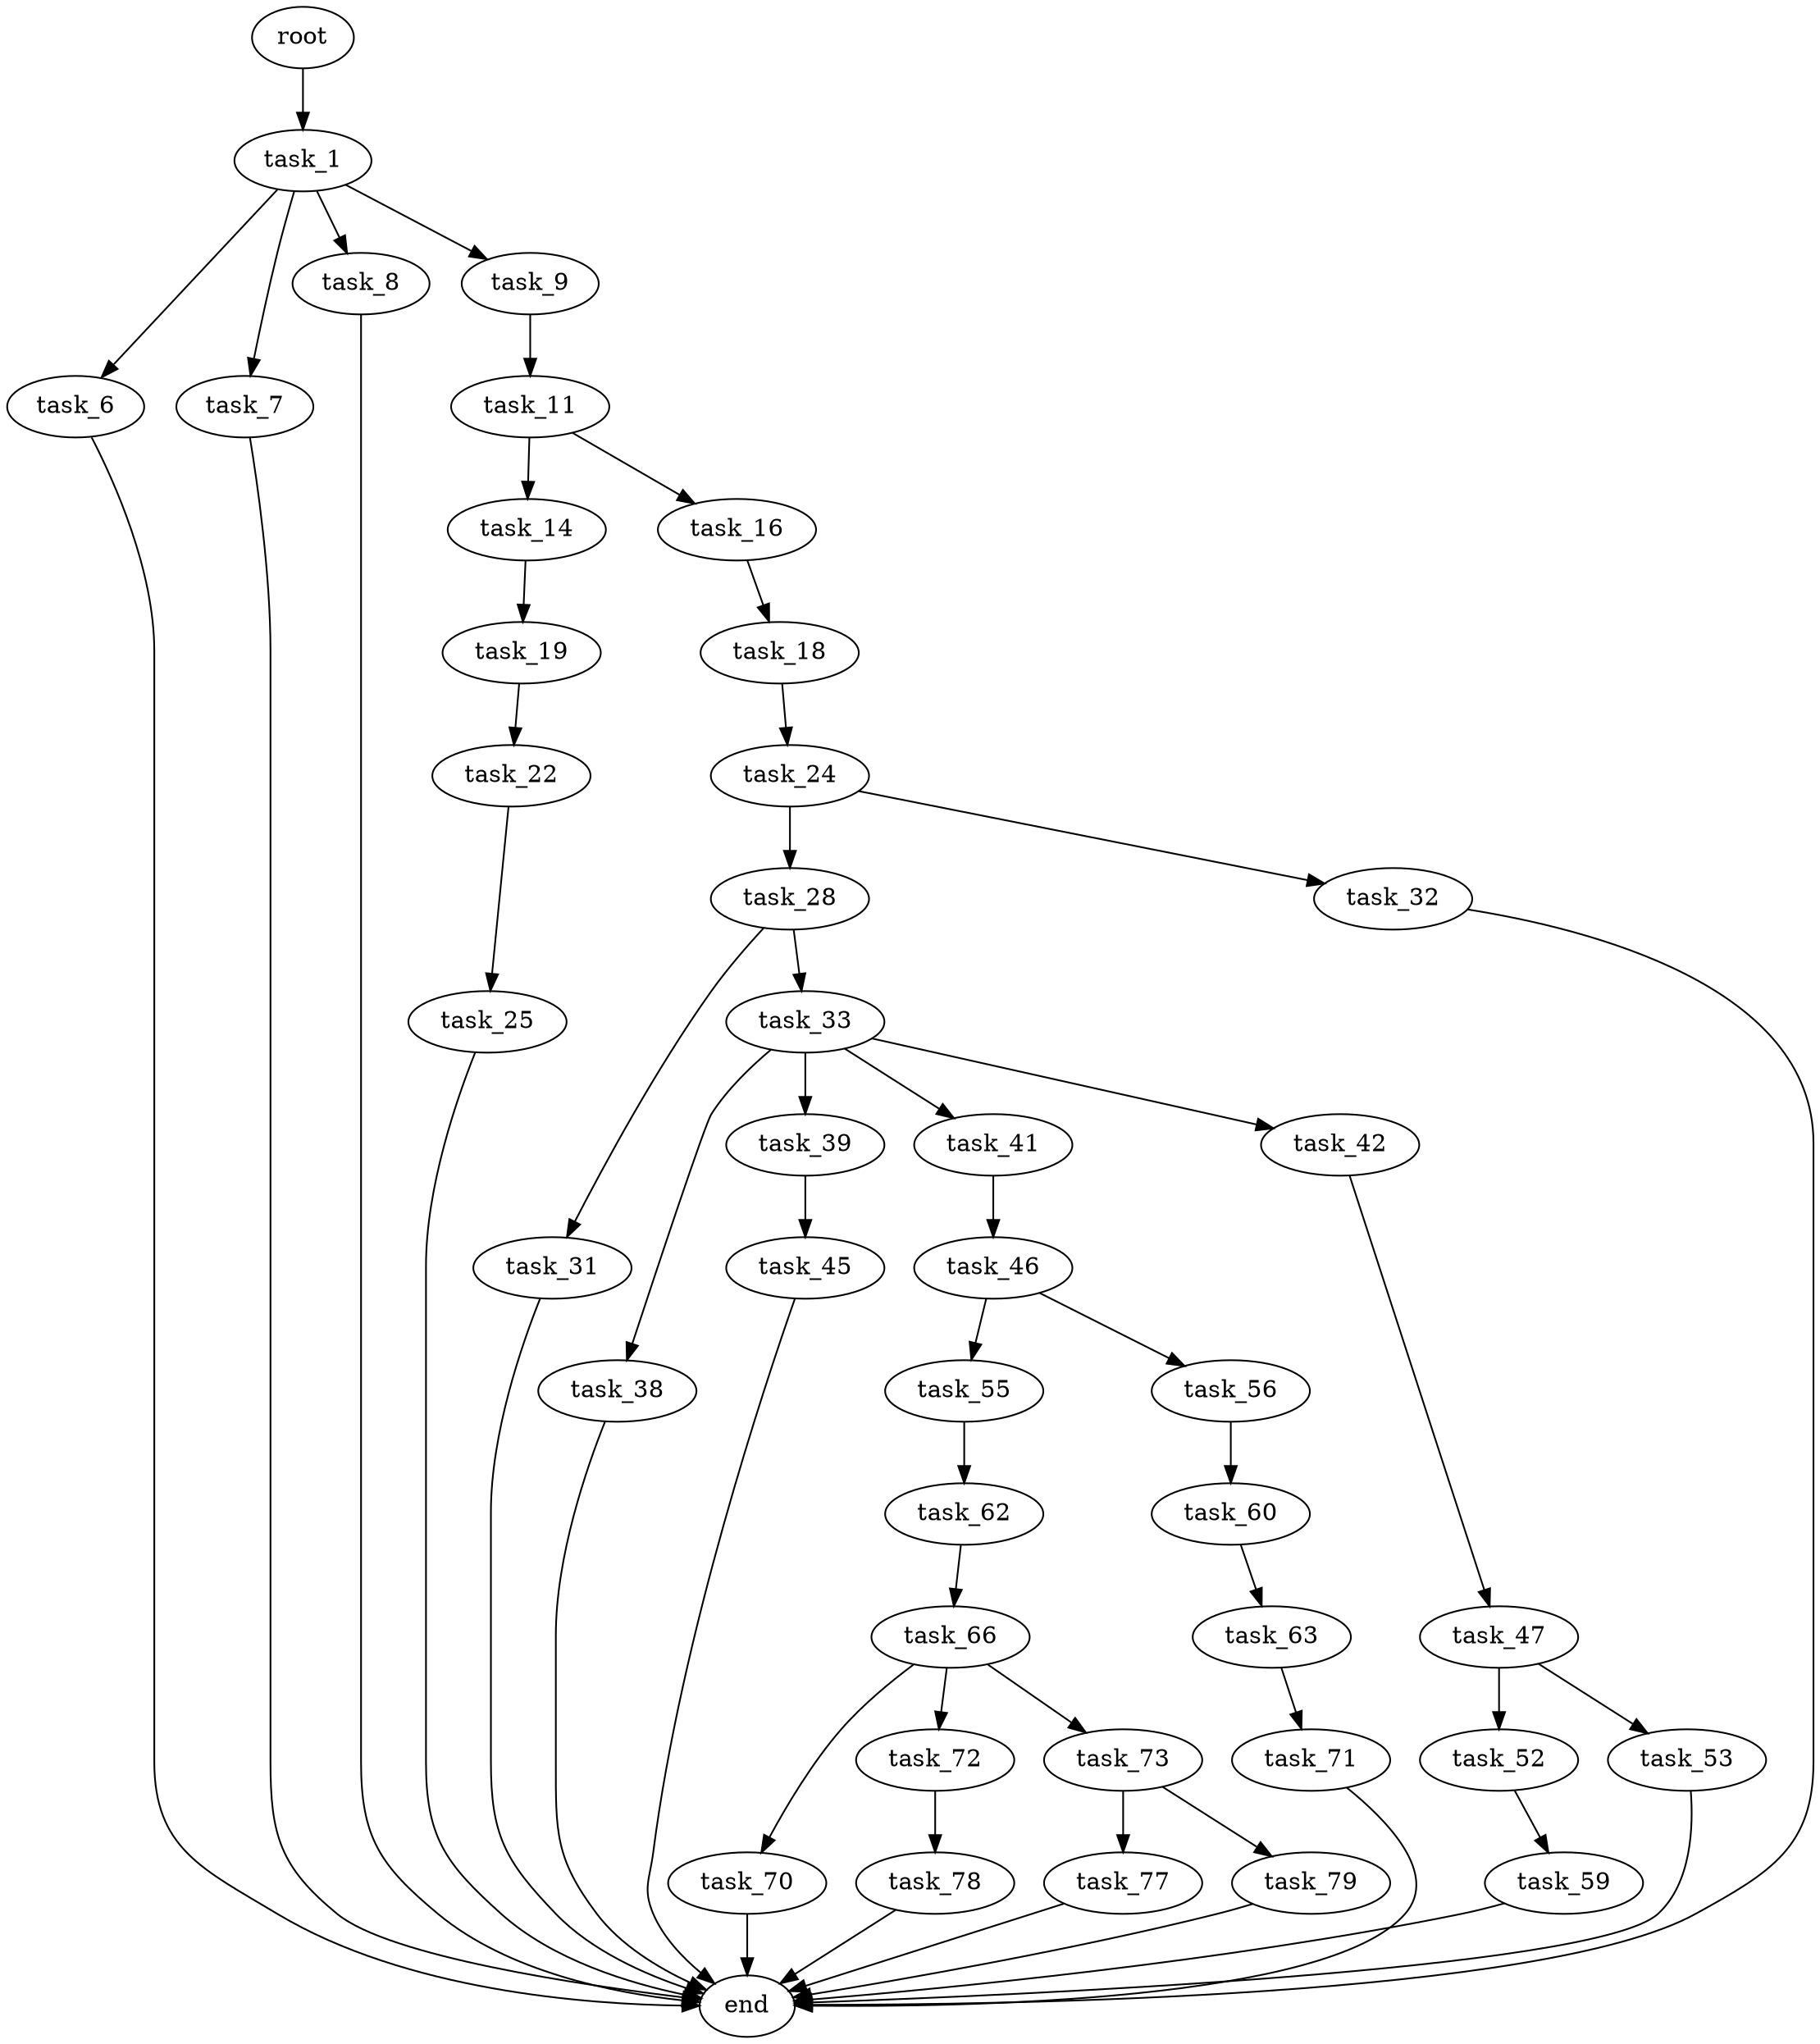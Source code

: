 digraph G {
  root [size="0.000000"];
  task_1 [size="549755813888.000000"];
  task_6 [size="231928233984.000000"];
  task_7 [size="188698185094.000000"];
  task_8 [size="445345522599.000000"];
  task_9 [size="679881095.000000"];
  end [size="0.000000"];
  task_11 [size="442981767143.000000"];
  task_14 [size="1675997013.000000"];
  task_16 [size="324853701552.000000"];
  task_19 [size="368293445632.000000"];
  task_18 [size="782757789696.000000"];
  task_24 [size="202797720702.000000"];
  task_22 [size="3901155468.000000"];
  task_25 [size="68719476736.000000"];
  task_28 [size="13637847768.000000"];
  task_32 [size="156728286817.000000"];
  task_31 [size="2715397598.000000"];
  task_33 [size="587371248575.000000"];
  task_38 [size="11689162521.000000"];
  task_39 [size="33110901372.000000"];
  task_41 [size="487622463930.000000"];
  task_42 [size="45773775264.000000"];
  task_45 [size="782757789696.000000"];
  task_46 [size="3819844782.000000"];
  task_47 [size="549755813888.000000"];
  task_55 [size="51903619016.000000"];
  task_56 [size="33082547296.000000"];
  task_52 [size="1053111454155.000000"];
  task_53 [size="134217728000.000000"];
  task_59 [size="8589934592.000000"];
  task_62 [size="317972418547.000000"];
  task_60 [size="782757789696.000000"];
  task_63 [size="106832283792.000000"];
  task_66 [size="134217728000.000000"];
  task_71 [size="32001144620.000000"];
  task_70 [size="8589934592.000000"];
  task_72 [size="28991029248.000000"];
  task_73 [size="3825791459.000000"];
  task_78 [size="1073741824000.000000"];
  task_77 [size="393992493347.000000"];
  task_79 [size="79921955298.000000"];

  root -> task_1 [size="1.000000"];
  task_1 -> task_6 [size="536870912.000000"];
  task_1 -> task_7 [size="536870912.000000"];
  task_1 -> task_8 [size="536870912.000000"];
  task_1 -> task_9 [size="536870912.000000"];
  task_6 -> end [size="1.000000"];
  task_7 -> end [size="1.000000"];
  task_8 -> end [size="1.000000"];
  task_9 -> task_11 [size="33554432.000000"];
  task_11 -> task_14 [size="838860800.000000"];
  task_11 -> task_16 [size="838860800.000000"];
  task_14 -> task_19 [size="75497472.000000"];
  task_16 -> task_18 [size="301989888.000000"];
  task_19 -> task_22 [size="411041792.000000"];
  task_18 -> task_24 [size="679477248.000000"];
  task_24 -> task_28 [size="679477248.000000"];
  task_24 -> task_32 [size="679477248.000000"];
  task_22 -> task_25 [size="411041792.000000"];
  task_25 -> end [size="1.000000"];
  task_28 -> task_31 [size="33554432.000000"];
  task_28 -> task_33 [size="33554432.000000"];
  task_32 -> end [size="1.000000"];
  task_31 -> end [size="1.000000"];
  task_33 -> task_38 [size="679477248.000000"];
  task_33 -> task_39 [size="679477248.000000"];
  task_33 -> task_41 [size="679477248.000000"];
  task_33 -> task_42 [size="679477248.000000"];
  task_38 -> end [size="1.000000"];
  task_39 -> task_45 [size="134217728.000000"];
  task_41 -> task_46 [size="679477248.000000"];
  task_42 -> task_47 [size="33554432.000000"];
  task_45 -> end [size="1.000000"];
  task_46 -> task_55 [size="75497472.000000"];
  task_46 -> task_56 [size="75497472.000000"];
  task_47 -> task_52 [size="536870912.000000"];
  task_47 -> task_53 [size="536870912.000000"];
  task_55 -> task_62 [size="838860800.000000"];
  task_56 -> task_60 [size="75497472.000000"];
  task_52 -> task_59 [size="838860800.000000"];
  task_53 -> end [size="1.000000"];
  task_59 -> end [size="1.000000"];
  task_62 -> task_66 [size="301989888.000000"];
  task_60 -> task_63 [size="679477248.000000"];
  task_63 -> task_71 [size="75497472.000000"];
  task_66 -> task_70 [size="209715200.000000"];
  task_66 -> task_72 [size="209715200.000000"];
  task_66 -> task_73 [size="209715200.000000"];
  task_71 -> end [size="1.000000"];
  task_70 -> end [size="1.000000"];
  task_72 -> task_78 [size="75497472.000000"];
  task_73 -> task_77 [size="209715200.000000"];
  task_73 -> task_79 [size="209715200.000000"];
  task_78 -> end [size="1.000000"];
  task_77 -> end [size="1.000000"];
  task_79 -> end [size="1.000000"];
}
